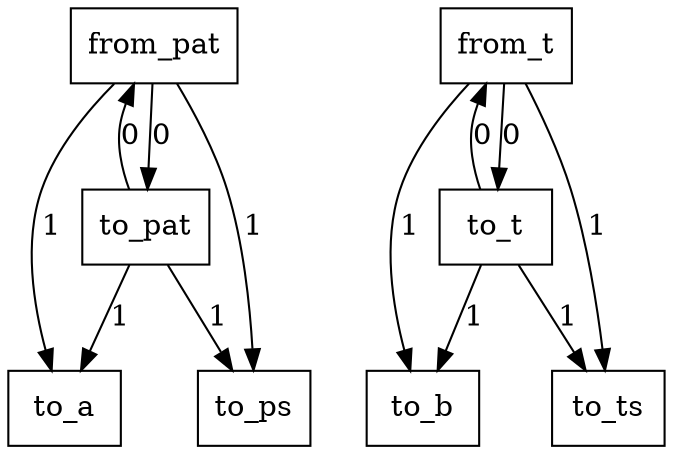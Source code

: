 digraph {
    graph [rankdir=TB
          ,bgcolor=transparent];
    node [shape=box
         ,fillcolor=white
         ,style=filled];
    0 [label=<from_pat>];
    1 [label=<from_t>];
    2 [label=<to_a>];
    3 [label=<to_b>];
    4 [label=<to_ps>];
    5 [label=<to_ts>];
    6 [label=<to_pat>];
    7 [label=<to_t>];
    0 -> 2 [label=1];
    0 -> 4 [label=1];
    0 -> 6 [label=0];
    1 -> 3 [label=1];
    1 -> 5 [label=1];
    1 -> 7 [label=0];
    6 -> 0 [label=0];
    6 -> 2 [label=1];
    6 -> 4 [label=1];
    7 -> 1 [label=0];
    7 -> 3 [label=1];
    7 -> 5 [label=1];
}